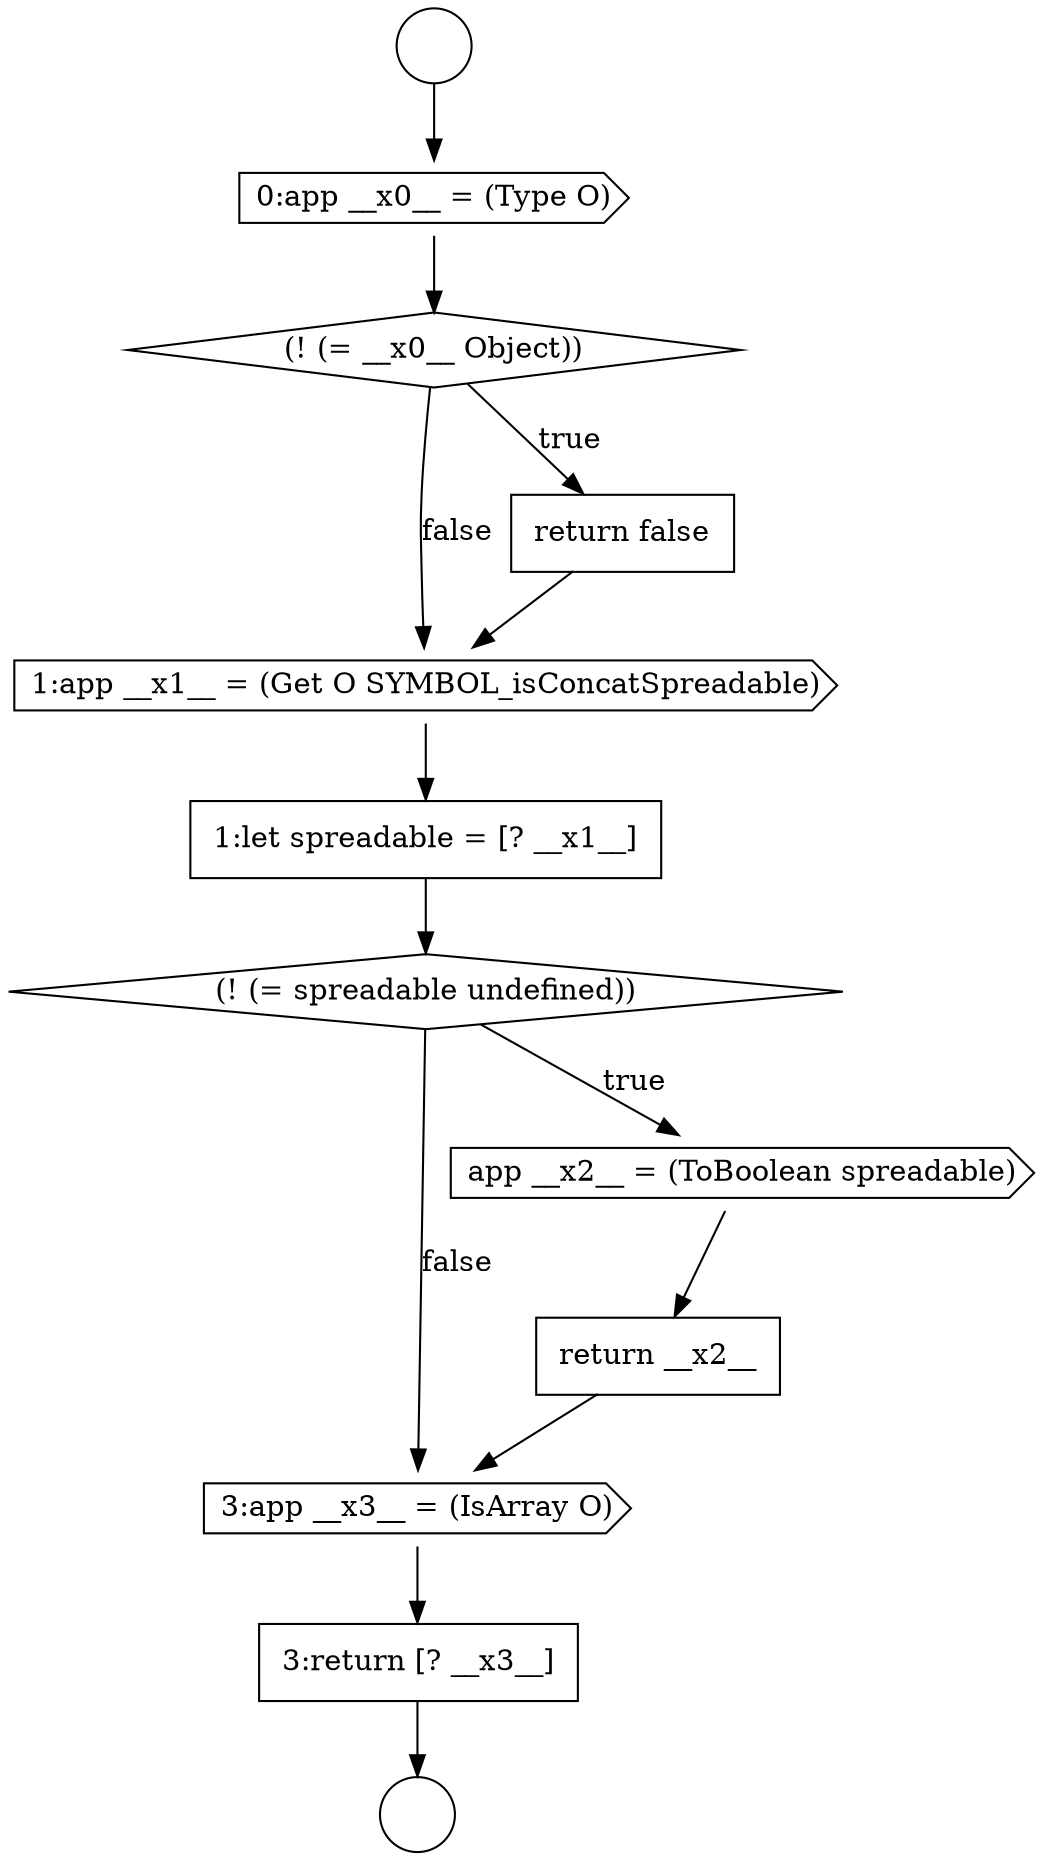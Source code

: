 digraph {
  node14071 [shape=cds, label=<<font color="black">3:app __x3__ = (IsArray O)</font>> color="black" fillcolor="white" style=filled]
  node14064 [shape=diamond, label=<<font color="black">(! (= __x0__ Object))</font>> color="black" fillcolor="white" style=filled]
  node14067 [shape=none, margin=0, label=<<font color="black">
    <table border="0" cellborder="1" cellspacing="0" cellpadding="10">
      <tr><td align="left">1:let spreadable = [? __x1__]</td></tr>
    </table>
  </font>> color="black" fillcolor="white" style=filled]
  node14072 [shape=none, margin=0, label=<<font color="black">
    <table border="0" cellborder="1" cellspacing="0" cellpadding="10">
      <tr><td align="left">3:return [? __x3__]</td></tr>
    </table>
  </font>> color="black" fillcolor="white" style=filled]
  node14063 [shape=cds, label=<<font color="black">0:app __x0__ = (Type O)</font>> color="black" fillcolor="white" style=filled]
  node14068 [shape=diamond, label=<<font color="black">(! (= spreadable undefined))</font>> color="black" fillcolor="white" style=filled]
  node14069 [shape=cds, label=<<font color="black">app __x2__ = (ToBoolean spreadable)</font>> color="black" fillcolor="white" style=filled]
  node14062 [shape=circle label=" " color="black" fillcolor="white" style=filled]
  node14061 [shape=circle label=" " color="black" fillcolor="white" style=filled]
  node14066 [shape=cds, label=<<font color="black">1:app __x1__ = (Get O SYMBOL_isConcatSpreadable)</font>> color="black" fillcolor="white" style=filled]
  node14065 [shape=none, margin=0, label=<<font color="black">
    <table border="0" cellborder="1" cellspacing="0" cellpadding="10">
      <tr><td align="left">return false</td></tr>
    </table>
  </font>> color="black" fillcolor="white" style=filled]
  node14070 [shape=none, margin=0, label=<<font color="black">
    <table border="0" cellborder="1" cellspacing="0" cellpadding="10">
      <tr><td align="left">return __x2__</td></tr>
    </table>
  </font>> color="black" fillcolor="white" style=filled]
  node14071 -> node14072 [ color="black"]
  node14064 -> node14065 [label=<<font color="black">true</font>> color="black"]
  node14064 -> node14066 [label=<<font color="black">false</font>> color="black"]
  node14070 -> node14071 [ color="black"]
  node14065 -> node14066 [ color="black"]
  node14069 -> node14070 [ color="black"]
  node14067 -> node14068 [ color="black"]
  node14068 -> node14069 [label=<<font color="black">true</font>> color="black"]
  node14068 -> node14071 [label=<<font color="black">false</font>> color="black"]
  node14072 -> node14062 [ color="black"]
  node14061 -> node14063 [ color="black"]
  node14063 -> node14064 [ color="black"]
  node14066 -> node14067 [ color="black"]
}
